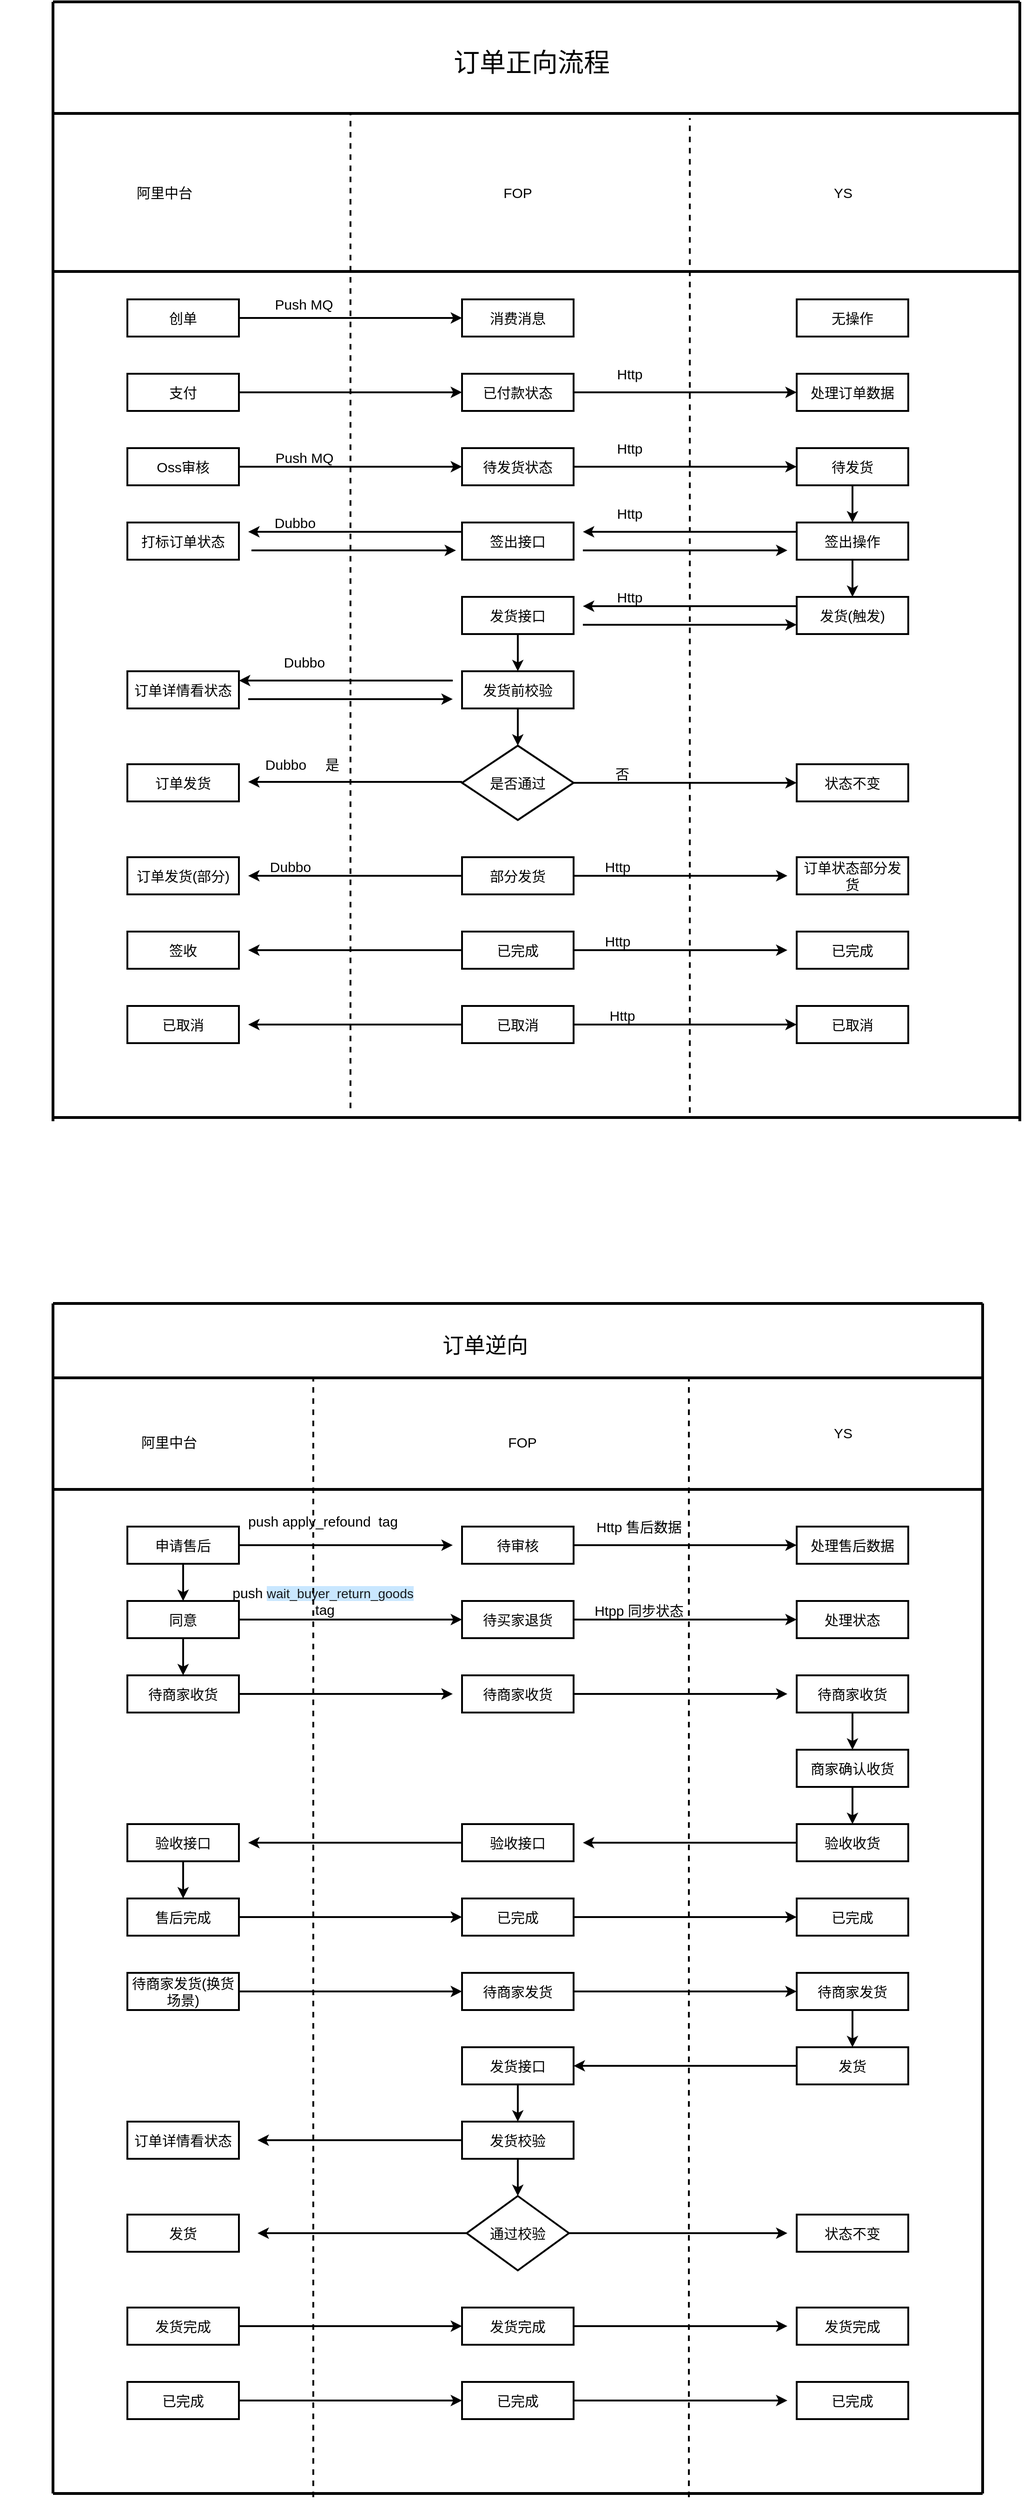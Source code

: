 <mxfile version="15.8.3" type="github">
  <diagram id="vfUaAV9-EmiEBsWPeIF8" name="第 1 页">
    <mxGraphModel dx="1326" dy="762" grid="1" gridSize="10" guides="1" tooltips="1" connect="1" arrows="1" fold="1" page="1" pageScale="1" pageWidth="827" pageHeight="1169" math="0" shadow="0">
      <root>
        <mxCell id="0" />
        <mxCell id="1" parent="0" />
        <mxCell id="Dxqzf1UQk-dlqPPLC9W0-2" value="" style="shape=link;html=1;rounded=0;" edge="1" parent="1">
          <mxGeometry width="100" relative="1" as="geometry">
            <mxPoint x="160" y="260" as="sourcePoint" />
            <mxPoint x="160" y="260" as="targetPoint" />
          </mxGeometry>
        </mxCell>
        <mxCell id="Dxqzf1UQk-dlqPPLC9W0-3" value="" style="endArrow=none;html=1;rounded=0;strokeWidth=3;" edge="1" parent="1">
          <mxGeometry width="50" height="50" relative="1" as="geometry">
            <mxPoint x="200" y="120" as="sourcePoint" />
            <mxPoint x="1240" y="120" as="targetPoint" />
          </mxGeometry>
        </mxCell>
        <mxCell id="Dxqzf1UQk-dlqPPLC9W0-5" value="" style="endArrow=none;html=1;rounded=0;strokeWidth=3;" edge="1" parent="1">
          <mxGeometry width="50" height="50" relative="1" as="geometry">
            <mxPoint x="200" y="1324" as="sourcePoint" />
            <mxPoint x="200" y="120" as="targetPoint" />
          </mxGeometry>
        </mxCell>
        <mxCell id="Dxqzf1UQk-dlqPPLC9W0-6" value="&lt;font style=&quot;font-size: 15px&quot;&gt;阿里中台&lt;/font&gt;" style="text;html=1;strokeColor=none;fillColor=none;align=center;verticalAlign=middle;whiteSpace=wrap;rounded=0;strokeWidth=3;" vertex="1" parent="1">
          <mxGeometry x="280" y="310" width="80" height="30" as="geometry" />
        </mxCell>
        <mxCell id="Dxqzf1UQk-dlqPPLC9W0-8" value="&lt;span style=&quot;font-size: 15px&quot;&gt;FOP&lt;/span&gt;" style="text;html=1;strokeColor=none;fillColor=none;align=center;verticalAlign=middle;whiteSpace=wrap;rounded=0;strokeWidth=3;" vertex="1" parent="1">
          <mxGeometry x="660" y="310" width="80" height="30" as="geometry" />
        </mxCell>
        <mxCell id="Dxqzf1UQk-dlqPPLC9W0-9" value="&lt;span style=&quot;font-size: 15px&quot;&gt;YS&lt;/span&gt;" style="text;html=1;strokeColor=none;fillColor=none;align=center;verticalAlign=middle;whiteSpace=wrap;rounded=0;strokeWidth=3;" vertex="1" parent="1">
          <mxGeometry x="1010" y="310" width="80" height="30" as="geometry" />
        </mxCell>
        <mxCell id="Dxqzf1UQk-dlqPPLC9W0-13" style="edgeStyle=orthogonalEdgeStyle;rounded=0;orthogonalLoop=1;jettySize=auto;html=1;entryX=0;entryY=0.5;entryDx=0;entryDy=0;fontSize=15;strokeWidth=2;" edge="1" parent="1" source="Dxqzf1UQk-dlqPPLC9W0-10" target="Dxqzf1UQk-dlqPPLC9W0-11">
          <mxGeometry relative="1" as="geometry" />
        </mxCell>
        <mxCell id="Dxqzf1UQk-dlqPPLC9W0-10" value="创单" style="rounded=0;whiteSpace=wrap;html=1;fontSize=15;strokeWidth=2;" vertex="1" parent="1">
          <mxGeometry x="280" y="440" width="120" height="40" as="geometry" />
        </mxCell>
        <mxCell id="Dxqzf1UQk-dlqPPLC9W0-11" value="消费消息" style="rounded=0;whiteSpace=wrap;html=1;fontSize=15;strokeWidth=2;" vertex="1" parent="1">
          <mxGeometry x="640" y="440" width="120" height="40" as="geometry" />
        </mxCell>
        <mxCell id="Dxqzf1UQk-dlqPPLC9W0-12" value="无操作" style="rounded=0;whiteSpace=wrap;html=1;fontSize=15;strokeWidth=2;" vertex="1" parent="1">
          <mxGeometry x="1000" y="440" width="120" height="40" as="geometry" />
        </mxCell>
        <mxCell id="Dxqzf1UQk-dlqPPLC9W0-14" value="Push MQ" style="text;html=1;strokeColor=none;fillColor=none;align=center;verticalAlign=middle;whiteSpace=wrap;rounded=0;fontSize=15;" vertex="1" parent="1">
          <mxGeometry x="425" y="430" width="90" height="30" as="geometry" />
        </mxCell>
        <mxCell id="Dxqzf1UQk-dlqPPLC9W0-17" style="edgeStyle=orthogonalEdgeStyle;rounded=0;orthogonalLoop=1;jettySize=auto;html=1;entryX=0;entryY=0.5;entryDx=0;entryDy=0;fontSize=15;strokeWidth=2;" edge="1" parent="1" source="Dxqzf1UQk-dlqPPLC9W0-15" target="Dxqzf1UQk-dlqPPLC9W0-16">
          <mxGeometry relative="1" as="geometry" />
        </mxCell>
        <mxCell id="Dxqzf1UQk-dlqPPLC9W0-15" value="支付" style="rounded=0;whiteSpace=wrap;html=1;fontSize=15;strokeWidth=2;" vertex="1" parent="1">
          <mxGeometry x="280" y="520" width="120" height="40" as="geometry" />
        </mxCell>
        <mxCell id="Dxqzf1UQk-dlqPPLC9W0-19" style="edgeStyle=orthogonalEdgeStyle;rounded=0;orthogonalLoop=1;jettySize=auto;html=1;entryX=0;entryY=0.5;entryDx=0;entryDy=0;fontSize=15;strokeWidth=2;" edge="1" parent="1" source="Dxqzf1UQk-dlqPPLC9W0-16" target="Dxqzf1UQk-dlqPPLC9W0-18">
          <mxGeometry relative="1" as="geometry" />
        </mxCell>
        <mxCell id="Dxqzf1UQk-dlqPPLC9W0-16" value="已付款状态" style="rounded=0;whiteSpace=wrap;html=1;fontSize=15;strokeWidth=2;" vertex="1" parent="1">
          <mxGeometry x="640" y="520" width="120" height="40" as="geometry" />
        </mxCell>
        <mxCell id="Dxqzf1UQk-dlqPPLC9W0-18" value="处理订单数据" style="rounded=0;whiteSpace=wrap;html=1;fontSize=15;strokeWidth=2;" vertex="1" parent="1">
          <mxGeometry x="1000" y="520" width="120" height="40" as="geometry" />
        </mxCell>
        <mxCell id="Dxqzf1UQk-dlqPPLC9W0-20" value="Http" style="text;html=1;align=center;verticalAlign=middle;resizable=0;points=[];autosize=1;strokeColor=none;fillColor=none;fontSize=15;" vertex="1" parent="1">
          <mxGeometry x="800" y="510" width="40" height="20" as="geometry" />
        </mxCell>
        <mxCell id="Dxqzf1UQk-dlqPPLC9W0-24" style="edgeStyle=orthogonalEdgeStyle;rounded=0;orthogonalLoop=1;jettySize=auto;html=1;entryX=0;entryY=0.5;entryDx=0;entryDy=0;fontSize=15;strokeWidth=2;" edge="1" parent="1" source="Dxqzf1UQk-dlqPPLC9W0-21" target="Dxqzf1UQk-dlqPPLC9W0-22">
          <mxGeometry relative="1" as="geometry" />
        </mxCell>
        <mxCell id="Dxqzf1UQk-dlqPPLC9W0-21" value="Oss审核" style="rounded=0;whiteSpace=wrap;html=1;fontSize=15;strokeWidth=2;" vertex="1" parent="1">
          <mxGeometry x="280" y="600" width="120" height="40" as="geometry" />
        </mxCell>
        <mxCell id="Dxqzf1UQk-dlqPPLC9W0-25" style="edgeStyle=orthogonalEdgeStyle;rounded=0;orthogonalLoop=1;jettySize=auto;html=1;entryX=0;entryY=0.5;entryDx=0;entryDy=0;fontSize=15;strokeWidth=2;" edge="1" parent="1" source="Dxqzf1UQk-dlqPPLC9W0-22" target="Dxqzf1UQk-dlqPPLC9W0-23">
          <mxGeometry relative="1" as="geometry" />
        </mxCell>
        <mxCell id="Dxqzf1UQk-dlqPPLC9W0-22" value="待发货状态" style="rounded=0;whiteSpace=wrap;html=1;fontSize=15;strokeWidth=2;" vertex="1" parent="1">
          <mxGeometry x="640" y="600" width="120" height="40" as="geometry" />
        </mxCell>
        <mxCell id="Dxqzf1UQk-dlqPPLC9W0-29" value="" style="edgeStyle=orthogonalEdgeStyle;rounded=0;orthogonalLoop=1;jettySize=auto;html=1;fontSize=15;strokeWidth=2;" edge="1" parent="1" source="Dxqzf1UQk-dlqPPLC9W0-23" target="Dxqzf1UQk-dlqPPLC9W0-28">
          <mxGeometry relative="1" as="geometry" />
        </mxCell>
        <mxCell id="Dxqzf1UQk-dlqPPLC9W0-23" value="待发货" style="rounded=0;whiteSpace=wrap;html=1;fontSize=15;strokeWidth=2;" vertex="1" parent="1">
          <mxGeometry x="1000" y="600" width="120" height="40" as="geometry" />
        </mxCell>
        <mxCell id="Dxqzf1UQk-dlqPPLC9W0-26" value="Http" style="text;html=1;align=center;verticalAlign=middle;resizable=0;points=[];autosize=1;strokeColor=none;fillColor=none;fontSize=15;" vertex="1" parent="1">
          <mxGeometry x="800" y="590" width="40" height="20" as="geometry" />
        </mxCell>
        <mxCell id="Dxqzf1UQk-dlqPPLC9W0-27" value="Push MQ" style="text;html=1;align=center;verticalAlign=middle;resizable=0;points=[];autosize=1;strokeColor=none;fillColor=none;fontSize=15;" vertex="1" parent="1">
          <mxGeometry x="430" y="600" width="80" height="20" as="geometry" />
        </mxCell>
        <mxCell id="Dxqzf1UQk-dlqPPLC9W0-40" style="edgeStyle=orthogonalEdgeStyle;rounded=0;orthogonalLoop=1;jettySize=auto;html=1;entryX=0.5;entryY=0;entryDx=0;entryDy=0;fontSize=15;strokeWidth=2;" edge="1" parent="1" source="Dxqzf1UQk-dlqPPLC9W0-28" target="Dxqzf1UQk-dlqPPLC9W0-39">
          <mxGeometry relative="1" as="geometry" />
        </mxCell>
        <mxCell id="Dxqzf1UQk-dlqPPLC9W0-28" value="签出操作" style="rounded=0;whiteSpace=wrap;html=1;fontSize=15;strokeWidth=2;" vertex="1" parent="1">
          <mxGeometry x="1000" y="680" width="120" height="40" as="geometry" />
        </mxCell>
        <mxCell id="Dxqzf1UQk-dlqPPLC9W0-30" value="签出接口" style="rounded=0;whiteSpace=wrap;html=1;fontSize=15;strokeWidth=2;" vertex="1" parent="1">
          <mxGeometry x="640" y="680" width="120" height="40" as="geometry" />
        </mxCell>
        <mxCell id="Dxqzf1UQk-dlqPPLC9W0-31" value="打标订单状态" style="rounded=0;whiteSpace=wrap;html=1;fontSize=15;strokeWidth=2;" vertex="1" parent="1">
          <mxGeometry x="280" y="680" width="120" height="40" as="geometry" />
        </mxCell>
        <mxCell id="Dxqzf1UQk-dlqPPLC9W0-33" value="" style="endArrow=classic;html=1;rounded=0;fontSize=15;strokeWidth=2;" edge="1" parent="1">
          <mxGeometry width="50" height="50" relative="1" as="geometry">
            <mxPoint x="990" y="690" as="sourcePoint" />
            <mxPoint x="770" y="690" as="targetPoint" />
            <Array as="points">
              <mxPoint x="1000" y="690" />
            </Array>
          </mxGeometry>
        </mxCell>
        <mxCell id="Dxqzf1UQk-dlqPPLC9W0-34" value="" style="endArrow=classic;html=1;rounded=0;fontSize=15;strokeWidth=2;" edge="1" parent="1">
          <mxGeometry width="50" height="50" relative="1" as="geometry">
            <mxPoint x="630" y="690" as="sourcePoint" />
            <mxPoint x="410" y="690" as="targetPoint" />
            <Array as="points">
              <mxPoint x="640" y="690" />
            </Array>
          </mxGeometry>
        </mxCell>
        <mxCell id="Dxqzf1UQk-dlqPPLC9W0-35" value="" style="endArrow=classic;html=1;rounded=0;fontSize=15;strokeWidth=2;" edge="1" parent="1">
          <mxGeometry width="50" height="50" relative="1" as="geometry">
            <mxPoint x="423.5" y="710" as="sourcePoint" />
            <mxPoint x="633.5" y="710" as="targetPoint" />
            <Array as="points">
              <mxPoint x="413.5" y="710" />
            </Array>
          </mxGeometry>
        </mxCell>
        <mxCell id="Dxqzf1UQk-dlqPPLC9W0-36" value="" style="endArrow=classic;html=1;rounded=0;fontSize=15;strokeWidth=2;" edge="1" parent="1">
          <mxGeometry width="50" height="50" relative="1" as="geometry">
            <mxPoint x="780" y="710" as="sourcePoint" />
            <mxPoint x="990" y="710" as="targetPoint" />
            <Array as="points">
              <mxPoint x="770" y="710" />
            </Array>
          </mxGeometry>
        </mxCell>
        <mxCell id="Dxqzf1UQk-dlqPPLC9W0-37" value="Http" style="text;html=1;align=center;verticalAlign=middle;resizable=0;points=[];autosize=1;strokeColor=none;fillColor=none;fontSize=15;" vertex="1" parent="1">
          <mxGeometry x="800" y="660" width="40" height="20" as="geometry" />
        </mxCell>
        <mxCell id="Dxqzf1UQk-dlqPPLC9W0-38" value="Dubbo" style="text;html=1;align=center;verticalAlign=middle;resizable=0;points=[];autosize=1;strokeColor=none;fillColor=none;fontSize=15;" vertex="1" parent="1">
          <mxGeometry x="430" y="670" width="60" height="20" as="geometry" />
        </mxCell>
        <mxCell id="Dxqzf1UQk-dlqPPLC9W0-39" value="发货(触发)" style="rounded=0;whiteSpace=wrap;html=1;fontSize=15;strokeWidth=2;" vertex="1" parent="1">
          <mxGeometry x="1000" y="760" width="120" height="40" as="geometry" />
        </mxCell>
        <mxCell id="Dxqzf1UQk-dlqPPLC9W0-50" value="" style="edgeStyle=orthogonalEdgeStyle;rounded=0;orthogonalLoop=1;jettySize=auto;html=1;fontSize=15;strokeWidth=2;" edge="1" parent="1" source="Dxqzf1UQk-dlqPPLC9W0-41" target="Dxqzf1UQk-dlqPPLC9W0-49">
          <mxGeometry relative="1" as="geometry" />
        </mxCell>
        <mxCell id="Dxqzf1UQk-dlqPPLC9W0-41" value="发货接口" style="rounded=0;whiteSpace=wrap;html=1;fontSize=15;strokeWidth=2;" vertex="1" parent="1">
          <mxGeometry x="640" y="760" width="120" height="40" as="geometry" />
        </mxCell>
        <mxCell id="Dxqzf1UQk-dlqPPLC9W0-42" value="订单详情看状态" style="rounded=0;whiteSpace=wrap;html=1;fontSize=15;strokeWidth=2;" vertex="1" parent="1">
          <mxGeometry x="280" y="840" width="120" height="40" as="geometry" />
        </mxCell>
        <mxCell id="Dxqzf1UQk-dlqPPLC9W0-43" value="" style="endArrow=classic;html=1;rounded=0;fontSize=15;strokeWidth=2;" edge="1" parent="1">
          <mxGeometry width="50" height="50" relative="1" as="geometry">
            <mxPoint x="990" y="770" as="sourcePoint" />
            <mxPoint x="770" y="770" as="targetPoint" />
            <Array as="points">
              <mxPoint x="1000" y="770" />
              <mxPoint x="890" y="770" />
            </Array>
          </mxGeometry>
        </mxCell>
        <mxCell id="Dxqzf1UQk-dlqPPLC9W0-44" value="" style="endArrow=classic;html=1;rounded=0;fontSize=15;strokeWidth=2;" edge="1" parent="1">
          <mxGeometry width="50" height="50" relative="1" as="geometry">
            <mxPoint x="790" y="790" as="sourcePoint" />
            <mxPoint x="1000" y="790" as="targetPoint" />
            <Array as="points">
              <mxPoint x="770" y="790" />
            </Array>
          </mxGeometry>
        </mxCell>
        <mxCell id="Dxqzf1UQk-dlqPPLC9W0-45" value="" style="endArrow=classic;html=1;rounded=0;fontSize=15;strokeWidth=2;" edge="1" parent="1">
          <mxGeometry width="50" height="50" relative="1" as="geometry">
            <mxPoint x="420" y="870" as="sourcePoint" />
            <mxPoint x="630" y="870" as="targetPoint" />
            <Array as="points">
              <mxPoint x="410" y="870" />
            </Array>
          </mxGeometry>
        </mxCell>
        <mxCell id="Dxqzf1UQk-dlqPPLC9W0-46" value="" style="endArrow=classic;html=1;rounded=0;fontSize=15;strokeWidth=2;" edge="1" parent="1">
          <mxGeometry width="50" height="50" relative="1" as="geometry">
            <mxPoint x="630" y="959" as="sourcePoint" />
            <mxPoint x="410" y="959" as="targetPoint" />
            <Array as="points">
              <mxPoint x="640" y="959" />
              <mxPoint x="530" y="959" />
            </Array>
          </mxGeometry>
        </mxCell>
        <mxCell id="Dxqzf1UQk-dlqPPLC9W0-47" value="Dubbo" style="text;html=1;align=center;verticalAlign=middle;resizable=0;points=[];autosize=1;strokeColor=none;fillColor=none;fontSize=15;" vertex="1" parent="1">
          <mxGeometry x="440" y="820" width="60" height="20" as="geometry" />
        </mxCell>
        <mxCell id="Dxqzf1UQk-dlqPPLC9W0-48" value="Http" style="text;html=1;align=center;verticalAlign=middle;resizable=0;points=[];autosize=1;strokeColor=none;fillColor=none;fontSize=15;" vertex="1" parent="1">
          <mxGeometry x="800" y="750" width="40" height="20" as="geometry" />
        </mxCell>
        <mxCell id="Dxqzf1UQk-dlqPPLC9W0-53" value="" style="edgeStyle=orthogonalEdgeStyle;rounded=0;orthogonalLoop=1;jettySize=auto;html=1;fontSize=15;strokeWidth=2;" edge="1" parent="1" source="Dxqzf1UQk-dlqPPLC9W0-49" target="Dxqzf1UQk-dlqPPLC9W0-52">
          <mxGeometry relative="1" as="geometry" />
        </mxCell>
        <mxCell id="Dxqzf1UQk-dlqPPLC9W0-49" value="发货前校验" style="rounded=0;whiteSpace=wrap;html=1;fontSize=15;strokeWidth=2;" vertex="1" parent="1">
          <mxGeometry x="640" y="840" width="120" height="40" as="geometry" />
        </mxCell>
        <mxCell id="Dxqzf1UQk-dlqPPLC9W0-55" style="edgeStyle=orthogonalEdgeStyle;rounded=0;orthogonalLoop=1;jettySize=auto;html=1;entryX=0;entryY=0.5;entryDx=0;entryDy=0;fontSize=15;strokeWidth=2;" edge="1" parent="1" source="Dxqzf1UQk-dlqPPLC9W0-52" target="Dxqzf1UQk-dlqPPLC9W0-54">
          <mxGeometry relative="1" as="geometry" />
        </mxCell>
        <mxCell id="Dxqzf1UQk-dlqPPLC9W0-52" value="是否通过" style="rhombus;whiteSpace=wrap;html=1;fontSize=15;strokeWidth=2;" vertex="1" parent="1">
          <mxGeometry x="640" y="920" width="120" height="80" as="geometry" />
        </mxCell>
        <mxCell id="Dxqzf1UQk-dlqPPLC9W0-54" value="状态不变" style="rounded=0;whiteSpace=wrap;html=1;fontSize=15;strokeWidth=2;" vertex="1" parent="1">
          <mxGeometry x="1000" y="940" width="120" height="40" as="geometry" />
        </mxCell>
        <mxCell id="Dxqzf1UQk-dlqPPLC9W0-56" value="否" style="text;html=1;align=center;verticalAlign=middle;resizable=0;points=[];autosize=1;strokeColor=none;fillColor=none;fontSize=15;" vertex="1" parent="1">
          <mxGeometry x="797" y="940" width="30" height="20" as="geometry" />
        </mxCell>
        <mxCell id="Dxqzf1UQk-dlqPPLC9W0-57" value="订单发货" style="rounded=0;whiteSpace=wrap;html=1;fontSize=15;strokeWidth=2;" vertex="1" parent="1">
          <mxGeometry x="280" y="940" width="120" height="40" as="geometry" />
        </mxCell>
        <mxCell id="Dxqzf1UQk-dlqPPLC9W0-58" value="" style="endArrow=classic;html=1;rounded=0;fontSize=15;strokeWidth=2;" edge="1" parent="1">
          <mxGeometry width="50" height="50" relative="1" as="geometry">
            <mxPoint x="620" y="850" as="sourcePoint" />
            <mxPoint x="400" y="850" as="targetPoint" />
            <Array as="points">
              <mxPoint x="630" y="850" />
            </Array>
          </mxGeometry>
        </mxCell>
        <mxCell id="Dxqzf1UQk-dlqPPLC9W0-59" value="Dubbo" style="text;html=1;align=center;verticalAlign=middle;resizable=0;points=[];autosize=1;strokeColor=none;fillColor=none;fontSize=15;" vertex="1" parent="1">
          <mxGeometry x="420" y="930" width="60" height="20" as="geometry" />
        </mxCell>
        <mxCell id="Dxqzf1UQk-dlqPPLC9W0-65" style="edgeStyle=orthogonalEdgeStyle;rounded=0;orthogonalLoop=1;jettySize=auto;html=1;fontSize=15;strokeWidth=2;" edge="1" parent="1" source="Dxqzf1UQk-dlqPPLC9W0-60">
          <mxGeometry relative="1" as="geometry">
            <mxPoint x="990" y="1060" as="targetPoint" />
          </mxGeometry>
        </mxCell>
        <mxCell id="Dxqzf1UQk-dlqPPLC9W0-67" style="edgeStyle=orthogonalEdgeStyle;rounded=0;orthogonalLoop=1;jettySize=auto;html=1;fontSize=15;strokeWidth=2;" edge="1" parent="1" source="Dxqzf1UQk-dlqPPLC9W0-60">
          <mxGeometry relative="1" as="geometry">
            <mxPoint x="410" y="1060" as="targetPoint" />
          </mxGeometry>
        </mxCell>
        <mxCell id="Dxqzf1UQk-dlqPPLC9W0-60" value="部分发货" style="rounded=0;whiteSpace=wrap;html=1;fontSize=15;strokeWidth=2;" vertex="1" parent="1">
          <mxGeometry x="640" y="1040" width="120" height="40" as="geometry" />
        </mxCell>
        <mxCell id="Dxqzf1UQk-dlqPPLC9W0-63" value="是" style="text;html=1;align=center;verticalAlign=middle;resizable=0;points=[];autosize=1;strokeColor=none;fillColor=none;fontSize=15;" vertex="1" parent="1">
          <mxGeometry x="485" y="930" width="30" height="20" as="geometry" />
        </mxCell>
        <mxCell id="Dxqzf1UQk-dlqPPLC9W0-64" value="订单状态部分发货" style="rounded=0;whiteSpace=wrap;html=1;fontSize=15;strokeWidth=2;" vertex="1" parent="1">
          <mxGeometry x="1000" y="1040" width="120" height="40" as="geometry" />
        </mxCell>
        <mxCell id="Dxqzf1UQk-dlqPPLC9W0-66" value="订单发货(部分)" style="rounded=0;whiteSpace=wrap;html=1;fontSize=15;strokeWidth=2;" vertex="1" parent="1">
          <mxGeometry x="280" y="1040" width="120" height="40" as="geometry" />
        </mxCell>
        <mxCell id="Dxqzf1UQk-dlqPPLC9W0-68" value="Http" style="text;html=1;align=center;verticalAlign=middle;resizable=0;points=[];autosize=1;strokeColor=none;fillColor=none;fontSize=15;" vertex="1" parent="1">
          <mxGeometry x="787" y="1040" width="40" height="20" as="geometry" />
        </mxCell>
        <mxCell id="Dxqzf1UQk-dlqPPLC9W0-72" style="edgeStyle=orthogonalEdgeStyle;rounded=0;orthogonalLoop=1;jettySize=auto;html=1;fontSize=15;strokeWidth=2;" edge="1" parent="1" source="Dxqzf1UQk-dlqPPLC9W0-69">
          <mxGeometry relative="1" as="geometry">
            <mxPoint x="410" y="1140" as="targetPoint" />
          </mxGeometry>
        </mxCell>
        <mxCell id="Dxqzf1UQk-dlqPPLC9W0-73" style="edgeStyle=orthogonalEdgeStyle;rounded=0;orthogonalLoop=1;jettySize=auto;html=1;fontSize=15;strokeWidth=2;" edge="1" parent="1" source="Dxqzf1UQk-dlqPPLC9W0-69">
          <mxGeometry relative="1" as="geometry">
            <mxPoint x="990" y="1140" as="targetPoint" />
          </mxGeometry>
        </mxCell>
        <mxCell id="Dxqzf1UQk-dlqPPLC9W0-69" value="已完成" style="rounded=0;whiteSpace=wrap;html=1;fontSize=15;strokeWidth=2;" vertex="1" parent="1">
          <mxGeometry x="640" y="1120" width="120" height="40" as="geometry" />
        </mxCell>
        <mxCell id="Dxqzf1UQk-dlqPPLC9W0-70" value="已完成" style="rounded=0;whiteSpace=wrap;html=1;fontSize=15;strokeWidth=2;" vertex="1" parent="1">
          <mxGeometry x="1000" y="1120" width="120" height="40" as="geometry" />
        </mxCell>
        <mxCell id="Dxqzf1UQk-dlqPPLC9W0-71" value="签收" style="rounded=0;whiteSpace=wrap;html=1;fontSize=15;strokeWidth=2;" vertex="1" parent="1">
          <mxGeometry x="280" y="1120" width="120" height="40" as="geometry" />
        </mxCell>
        <mxCell id="Dxqzf1UQk-dlqPPLC9W0-77" style="edgeStyle=orthogonalEdgeStyle;rounded=0;orthogonalLoop=1;jettySize=auto;html=1;fontSize=15;strokeWidth=2;" edge="1" parent="1" source="Dxqzf1UQk-dlqPPLC9W0-74">
          <mxGeometry relative="1" as="geometry">
            <mxPoint x="410" y="1220" as="targetPoint" />
          </mxGeometry>
        </mxCell>
        <mxCell id="Dxqzf1UQk-dlqPPLC9W0-78" style="edgeStyle=orthogonalEdgeStyle;rounded=0;orthogonalLoop=1;jettySize=auto;html=1;entryX=0;entryY=0.5;entryDx=0;entryDy=0;fontSize=15;strokeWidth=2;" edge="1" parent="1" source="Dxqzf1UQk-dlqPPLC9W0-74" target="Dxqzf1UQk-dlqPPLC9W0-75">
          <mxGeometry relative="1" as="geometry" />
        </mxCell>
        <mxCell id="Dxqzf1UQk-dlqPPLC9W0-74" value="已取消" style="rounded=0;whiteSpace=wrap;html=1;fontSize=15;strokeWidth=2;" vertex="1" parent="1">
          <mxGeometry x="640" y="1200" width="120" height="40" as="geometry" />
        </mxCell>
        <mxCell id="Dxqzf1UQk-dlqPPLC9W0-75" value="已取消" style="rounded=0;whiteSpace=wrap;html=1;fontSize=15;strokeWidth=2;" vertex="1" parent="1">
          <mxGeometry x="1000" y="1200" width="120" height="40" as="geometry" />
        </mxCell>
        <mxCell id="Dxqzf1UQk-dlqPPLC9W0-76" value="已取消" style="rounded=0;whiteSpace=wrap;html=1;fontSize=15;strokeWidth=2;" vertex="1" parent="1">
          <mxGeometry x="280" y="1200" width="120" height="40" as="geometry" />
        </mxCell>
        <mxCell id="Dxqzf1UQk-dlqPPLC9W0-79" value="Http" style="text;html=1;align=center;verticalAlign=middle;resizable=0;points=[];autosize=1;strokeColor=none;fillColor=none;fontSize=15;" vertex="1" parent="1">
          <mxGeometry x="787" y="1120" width="40" height="20" as="geometry" />
        </mxCell>
        <mxCell id="Dxqzf1UQk-dlqPPLC9W0-80" value="Http" style="text;html=1;align=center;verticalAlign=middle;resizable=0;points=[];autosize=1;strokeColor=none;fillColor=none;fontSize=15;" vertex="1" parent="1">
          <mxGeometry x="792" y="1200" width="40" height="20" as="geometry" />
        </mxCell>
        <mxCell id="Dxqzf1UQk-dlqPPLC9W0-81" value="Dubbo" style="text;html=1;align=center;verticalAlign=middle;resizable=0;points=[];autosize=1;strokeColor=none;fillColor=none;fontSize=15;" vertex="1" parent="1">
          <mxGeometry x="425" y="1040" width="60" height="20" as="geometry" />
        </mxCell>
        <mxCell id="Dxqzf1UQk-dlqPPLC9W0-84" value="" style="endArrow=none;html=1;rounded=0;strokeWidth=3;" edge="1" parent="1">
          <mxGeometry width="50" height="50" relative="1" as="geometry">
            <mxPoint x="200" y="1520" as="sourcePoint" />
            <mxPoint x="1200" y="1520" as="targetPoint" />
          </mxGeometry>
        </mxCell>
        <mxCell id="Dxqzf1UQk-dlqPPLC9W0-86" value="&lt;font style=&quot;font-size: 28px&quot;&gt;订单正向流程&lt;/font&gt;" style="text;html=1;strokeColor=none;fillColor=none;align=center;verticalAlign=middle;whiteSpace=wrap;rounded=0;fontSize=15;" vertex="1" parent="1">
          <mxGeometry x="545" y="170" width="340" height="30" as="geometry" />
        </mxCell>
        <mxCell id="Dxqzf1UQk-dlqPPLC9W0-87" value="&lt;span style=&quot;font-size: 15px&quot;&gt;阿里中台&lt;/span&gt;" style="text;html=1;strokeColor=none;fillColor=none;align=center;verticalAlign=middle;whiteSpace=wrap;rounded=0;fontSize=28;" vertex="1" parent="1">
          <mxGeometry x="280" y="1650" width="90" height="30" as="geometry" />
        </mxCell>
        <mxCell id="Dxqzf1UQk-dlqPPLC9W0-88" value="&lt;span style=&quot;font-size: 15px&quot;&gt;FOP&lt;/span&gt;" style="text;html=1;strokeColor=none;fillColor=none;align=center;verticalAlign=middle;whiteSpace=wrap;rounded=0;fontSize=28;" vertex="1" parent="1">
          <mxGeometry x="660" y="1650" width="90" height="30" as="geometry" />
        </mxCell>
        <mxCell id="Dxqzf1UQk-dlqPPLC9W0-89" value="&lt;span style=&quot;font-size: 15px&quot;&gt;YS&lt;/span&gt;" style="text;html=1;strokeColor=none;fillColor=none;align=center;verticalAlign=middle;whiteSpace=wrap;rounded=0;fontSize=28;" vertex="1" parent="1">
          <mxGeometry x="1005" y="1640" width="90" height="30" as="geometry" />
        </mxCell>
        <mxCell id="Dxqzf1UQk-dlqPPLC9W0-93" style="edgeStyle=orthogonalEdgeStyle;rounded=0;orthogonalLoop=1;jettySize=auto;html=1;fontSize=15;strokeWidth=2;" edge="1" parent="1" source="Dxqzf1UQk-dlqPPLC9W0-90">
          <mxGeometry relative="1" as="geometry">
            <mxPoint x="630" y="1780" as="targetPoint" />
          </mxGeometry>
        </mxCell>
        <mxCell id="Dxqzf1UQk-dlqPPLC9W0-126" value="" style="edgeStyle=orthogonalEdgeStyle;rounded=0;orthogonalLoop=1;jettySize=auto;html=1;fontSize=15;strokeWidth=2;" edge="1" parent="1" source="Dxqzf1UQk-dlqPPLC9W0-90" target="Dxqzf1UQk-dlqPPLC9W0-99">
          <mxGeometry relative="1" as="geometry" />
        </mxCell>
        <mxCell id="Dxqzf1UQk-dlqPPLC9W0-90" value="申请售后" style="rounded=0;whiteSpace=wrap;html=1;fontSize=15;strokeWidth=2;" vertex="1" parent="1">
          <mxGeometry x="280" y="1760" width="120" height="40" as="geometry" />
        </mxCell>
        <mxCell id="Dxqzf1UQk-dlqPPLC9W0-95" style="edgeStyle=orthogonalEdgeStyle;rounded=0;orthogonalLoop=1;jettySize=auto;html=1;entryX=0;entryY=0.5;entryDx=0;entryDy=0;fontSize=15;strokeWidth=2;" edge="1" parent="1" source="Dxqzf1UQk-dlqPPLC9W0-91" target="Dxqzf1UQk-dlqPPLC9W0-92">
          <mxGeometry relative="1" as="geometry" />
        </mxCell>
        <mxCell id="Dxqzf1UQk-dlqPPLC9W0-91" value="待审核" style="rounded=0;whiteSpace=wrap;html=1;fontSize=15;strokeWidth=2;" vertex="1" parent="1">
          <mxGeometry x="640" y="1760" width="120" height="40" as="geometry" />
        </mxCell>
        <mxCell id="Dxqzf1UQk-dlqPPLC9W0-92" value="处理售后数据" style="rounded=0;whiteSpace=wrap;html=1;fontSize=15;strokeWidth=2;" vertex="1" parent="1">
          <mxGeometry x="1000" y="1760" width="120" height="40" as="geometry" />
        </mxCell>
        <mxCell id="Dxqzf1UQk-dlqPPLC9W0-94" value="push apply_refound&amp;nbsp; tag" style="text;html=1;align=center;verticalAlign=middle;resizable=0;points=[];autosize=1;strokeColor=none;fillColor=none;fontSize=15;" vertex="1" parent="1">
          <mxGeometry x="400" y="1744" width="180" height="20" as="geometry" />
        </mxCell>
        <mxCell id="Dxqzf1UQk-dlqPPLC9W0-96" value="Http 售后数据" style="text;html=1;align=center;verticalAlign=middle;resizable=0;points=[];autosize=1;strokeColor=none;fillColor=none;fontSize=15;" vertex="1" parent="1">
          <mxGeometry x="775" y="1750" width="110" height="20" as="geometry" />
        </mxCell>
        <mxCell id="Dxqzf1UQk-dlqPPLC9W0-103" style="edgeStyle=orthogonalEdgeStyle;rounded=0;orthogonalLoop=1;jettySize=auto;html=1;entryX=0;entryY=0.5;entryDx=0;entryDy=0;fontSize=15;strokeWidth=2;" edge="1" parent="1" source="Dxqzf1UQk-dlqPPLC9W0-98" target="Dxqzf1UQk-dlqPPLC9W0-102">
          <mxGeometry relative="1" as="geometry" />
        </mxCell>
        <mxCell id="Dxqzf1UQk-dlqPPLC9W0-98" value="待买家退货" style="rounded=0;whiteSpace=wrap;html=1;fontSize=15;strokeWidth=2;" vertex="1" parent="1">
          <mxGeometry x="640" y="1840" width="120" height="40" as="geometry" />
        </mxCell>
        <mxCell id="Dxqzf1UQk-dlqPPLC9W0-100" style="edgeStyle=orthogonalEdgeStyle;rounded=0;orthogonalLoop=1;jettySize=auto;html=1;entryX=0;entryY=0.5;entryDx=0;entryDy=0;fontSize=15;strokeWidth=2;" edge="1" parent="1" source="Dxqzf1UQk-dlqPPLC9W0-99" target="Dxqzf1UQk-dlqPPLC9W0-98">
          <mxGeometry relative="1" as="geometry" />
        </mxCell>
        <mxCell id="Dxqzf1UQk-dlqPPLC9W0-127" value="" style="edgeStyle=orthogonalEdgeStyle;rounded=0;orthogonalLoop=1;jettySize=auto;html=1;fontSize=15;strokeWidth=2;" edge="1" parent="1" source="Dxqzf1UQk-dlqPPLC9W0-99" target="Dxqzf1UQk-dlqPPLC9W0-105">
          <mxGeometry relative="1" as="geometry" />
        </mxCell>
        <mxCell id="Dxqzf1UQk-dlqPPLC9W0-99" value="同意" style="rounded=0;whiteSpace=wrap;html=1;fontSize=15;strokeWidth=2;" vertex="1" parent="1">
          <mxGeometry x="280" y="1840" width="120" height="40" as="geometry" />
        </mxCell>
        <mxCell id="Dxqzf1UQk-dlqPPLC9W0-101" value="push&amp;nbsp;&lt;span style=&quot;color: rgb(23 , 26 , 29) ; font-family: &amp;#34;microsoft yahei&amp;#34; , &amp;#34;segoe ui&amp;#34; , , &amp;#34;roboto&amp;#34; , &amp;#34;droid sans&amp;#34; , &amp;#34;helvetica neue&amp;#34; , sans-serif , &amp;#34;tahoma&amp;#34; , &amp;#34;segoe ui symbolmyanmar text&amp;#34; , ; font-size: 14px ; text-align: left ; background-color: rgb(201 , 231 , 255)&quot;&gt;wait_buyer_return_goods&lt;/span&gt;&lt;br&gt;&amp;nbsp;tag" style="text;html=1;align=center;verticalAlign=middle;resizable=0;points=[];autosize=1;strokeColor=none;fillColor=none;fontSize=15;" vertex="1" parent="1">
          <mxGeometry x="385" y="1820" width="210" height="40" as="geometry" />
        </mxCell>
        <mxCell id="Dxqzf1UQk-dlqPPLC9W0-102" value="处理状态" style="rounded=0;whiteSpace=wrap;html=1;fontSize=15;strokeWidth=2;" vertex="1" parent="1">
          <mxGeometry x="1000" y="1840" width="120" height="40" as="geometry" />
        </mxCell>
        <mxCell id="Dxqzf1UQk-dlqPPLC9W0-104" value="Htpp 同步状态" style="text;html=1;align=center;verticalAlign=middle;resizable=0;points=[];autosize=1;strokeColor=none;fillColor=none;fontSize=15;" vertex="1" parent="1">
          <mxGeometry x="775" y="1840" width="110" height="20" as="geometry" />
        </mxCell>
        <mxCell id="Dxqzf1UQk-dlqPPLC9W0-114" style="edgeStyle=orthogonalEdgeStyle;rounded=0;orthogonalLoop=1;jettySize=auto;html=1;fontSize=15;strokeWidth=2;" edge="1" parent="1" source="Dxqzf1UQk-dlqPPLC9W0-105">
          <mxGeometry relative="1" as="geometry">
            <mxPoint x="630" y="1940" as="targetPoint" />
          </mxGeometry>
        </mxCell>
        <mxCell id="Dxqzf1UQk-dlqPPLC9W0-105" value="待商家收货" style="rounded=0;whiteSpace=wrap;html=1;fontSize=15;strokeWidth=2;" vertex="1" parent="1">
          <mxGeometry x="280" y="1920" width="120" height="40" as="geometry" />
        </mxCell>
        <mxCell id="Dxqzf1UQk-dlqPPLC9W0-113" style="edgeStyle=orthogonalEdgeStyle;rounded=0;orthogonalLoop=1;jettySize=auto;html=1;fontSize=15;strokeWidth=2;" edge="1" parent="1" source="Dxqzf1UQk-dlqPPLC9W0-106">
          <mxGeometry relative="1" as="geometry">
            <mxPoint x="990" y="1940" as="targetPoint" />
          </mxGeometry>
        </mxCell>
        <mxCell id="Dxqzf1UQk-dlqPPLC9W0-106" value="待商家收货" style="rounded=0;whiteSpace=wrap;html=1;fontSize=15;strokeWidth=2;" vertex="1" parent="1">
          <mxGeometry x="640" y="1920" width="120" height="40" as="geometry" />
        </mxCell>
        <mxCell id="Dxqzf1UQk-dlqPPLC9W0-115" value="" style="edgeStyle=orthogonalEdgeStyle;rounded=0;orthogonalLoop=1;jettySize=auto;html=1;fontSize=15;strokeWidth=2;" edge="1" parent="1" source="Dxqzf1UQk-dlqPPLC9W0-107" target="Dxqzf1UQk-dlqPPLC9W0-108">
          <mxGeometry relative="1" as="geometry" />
        </mxCell>
        <mxCell id="Dxqzf1UQk-dlqPPLC9W0-107" value="待商家收货" style="rounded=0;whiteSpace=wrap;html=1;fontSize=15;strokeWidth=2;" vertex="1" parent="1">
          <mxGeometry x="1000" y="1920" width="120" height="40" as="geometry" />
        </mxCell>
        <mxCell id="Dxqzf1UQk-dlqPPLC9W0-116" value="" style="edgeStyle=orthogonalEdgeStyle;rounded=0;orthogonalLoop=1;jettySize=auto;html=1;fontSize=15;strokeWidth=2;" edge="1" parent="1" source="Dxqzf1UQk-dlqPPLC9W0-108" target="Dxqzf1UQk-dlqPPLC9W0-109">
          <mxGeometry relative="1" as="geometry" />
        </mxCell>
        <mxCell id="Dxqzf1UQk-dlqPPLC9W0-108" value="商家确认收货" style="rounded=0;whiteSpace=wrap;html=1;fontSize=15;strokeWidth=2;" vertex="1" parent="1">
          <mxGeometry x="1000" y="2000" width="120" height="40" as="geometry" />
        </mxCell>
        <mxCell id="Dxqzf1UQk-dlqPPLC9W0-117" style="edgeStyle=orthogonalEdgeStyle;rounded=0;orthogonalLoop=1;jettySize=auto;html=1;fontSize=15;strokeWidth=2;" edge="1" parent="1" source="Dxqzf1UQk-dlqPPLC9W0-109">
          <mxGeometry relative="1" as="geometry">
            <mxPoint x="770" y="2100" as="targetPoint" />
          </mxGeometry>
        </mxCell>
        <mxCell id="Dxqzf1UQk-dlqPPLC9W0-109" value="验收收货" style="rounded=0;whiteSpace=wrap;html=1;fontSize=15;strokeWidth=2;" vertex="1" parent="1">
          <mxGeometry x="1000" y="2080" width="120" height="40" as="geometry" />
        </mxCell>
        <mxCell id="Dxqzf1UQk-dlqPPLC9W0-118" style="edgeStyle=orthogonalEdgeStyle;rounded=0;orthogonalLoop=1;jettySize=auto;html=1;fontSize=15;strokeWidth=2;" edge="1" parent="1" source="Dxqzf1UQk-dlqPPLC9W0-110">
          <mxGeometry relative="1" as="geometry">
            <mxPoint x="410" y="2100" as="targetPoint" />
          </mxGeometry>
        </mxCell>
        <mxCell id="Dxqzf1UQk-dlqPPLC9W0-110" value="验收接口" style="rounded=0;whiteSpace=wrap;html=1;fontSize=15;strokeWidth=2;" vertex="1" parent="1">
          <mxGeometry x="640" y="2080" width="120" height="40" as="geometry" />
        </mxCell>
        <mxCell id="Dxqzf1UQk-dlqPPLC9W0-119" value="" style="edgeStyle=orthogonalEdgeStyle;rounded=0;orthogonalLoop=1;jettySize=auto;html=1;fontSize=15;strokeWidth=2;" edge="1" parent="1" source="Dxqzf1UQk-dlqPPLC9W0-111" target="Dxqzf1UQk-dlqPPLC9W0-112">
          <mxGeometry relative="1" as="geometry" />
        </mxCell>
        <mxCell id="Dxqzf1UQk-dlqPPLC9W0-111" value="验收接口" style="rounded=0;whiteSpace=wrap;html=1;fontSize=15;strokeWidth=2;" vertex="1" parent="1">
          <mxGeometry x="280" y="2080" width="120" height="40" as="geometry" />
        </mxCell>
        <mxCell id="Dxqzf1UQk-dlqPPLC9W0-122" style="edgeStyle=orthogonalEdgeStyle;rounded=0;orthogonalLoop=1;jettySize=auto;html=1;entryX=0;entryY=0.5;entryDx=0;entryDy=0;fontSize=15;strokeWidth=2;" edge="1" parent="1" source="Dxqzf1UQk-dlqPPLC9W0-112" target="Dxqzf1UQk-dlqPPLC9W0-120">
          <mxGeometry relative="1" as="geometry" />
        </mxCell>
        <mxCell id="Dxqzf1UQk-dlqPPLC9W0-112" value="售后完成" style="rounded=0;whiteSpace=wrap;html=1;fontSize=15;strokeWidth=2;" vertex="1" parent="1">
          <mxGeometry x="280" y="2160" width="120" height="40" as="geometry" />
        </mxCell>
        <mxCell id="Dxqzf1UQk-dlqPPLC9W0-124" style="edgeStyle=orthogonalEdgeStyle;rounded=0;orthogonalLoop=1;jettySize=auto;html=1;entryX=0;entryY=0.5;entryDx=0;entryDy=0;fontSize=15;strokeWidth=2;" edge="1" parent="1" source="Dxqzf1UQk-dlqPPLC9W0-120" target="Dxqzf1UQk-dlqPPLC9W0-123">
          <mxGeometry relative="1" as="geometry" />
        </mxCell>
        <mxCell id="Dxqzf1UQk-dlqPPLC9W0-120" value="已完成" style="rounded=0;whiteSpace=wrap;html=1;fontSize=15;strokeWidth=2;" vertex="1" parent="1">
          <mxGeometry x="640" y="2160" width="120" height="40" as="geometry" />
        </mxCell>
        <mxCell id="Dxqzf1UQk-dlqPPLC9W0-123" value="已完成" style="rounded=0;whiteSpace=wrap;html=1;fontSize=15;strokeWidth=2;" vertex="1" parent="1">
          <mxGeometry x="1000" y="2160" width="120" height="40" as="geometry" />
        </mxCell>
        <mxCell id="Dxqzf1UQk-dlqPPLC9W0-130" style="edgeStyle=orthogonalEdgeStyle;rounded=0;orthogonalLoop=1;jettySize=auto;html=1;entryX=0;entryY=0.5;entryDx=0;entryDy=0;fontSize=15;strokeWidth=2;" edge="1" parent="1" source="Dxqzf1UQk-dlqPPLC9W0-125" target="Dxqzf1UQk-dlqPPLC9W0-128">
          <mxGeometry relative="1" as="geometry" />
        </mxCell>
        <mxCell id="Dxqzf1UQk-dlqPPLC9W0-125" value="待商家发货(换货场景)" style="rounded=0;whiteSpace=wrap;html=1;fontSize=15;strokeWidth=2;" vertex="1" parent="1">
          <mxGeometry x="280" y="2240" width="120" height="40" as="geometry" />
        </mxCell>
        <mxCell id="Dxqzf1UQk-dlqPPLC9W0-131" style="edgeStyle=orthogonalEdgeStyle;rounded=0;orthogonalLoop=1;jettySize=auto;html=1;entryX=0;entryY=0.5;entryDx=0;entryDy=0;fontSize=15;strokeWidth=2;" edge="1" parent="1" source="Dxqzf1UQk-dlqPPLC9W0-128" target="Dxqzf1UQk-dlqPPLC9W0-129">
          <mxGeometry relative="1" as="geometry" />
        </mxCell>
        <mxCell id="Dxqzf1UQk-dlqPPLC9W0-128" value="待商家发货" style="rounded=0;whiteSpace=wrap;html=1;fontSize=15;strokeWidth=2;" vertex="1" parent="1">
          <mxGeometry x="640" y="2240" width="120" height="40" as="geometry" />
        </mxCell>
        <mxCell id="Dxqzf1UQk-dlqPPLC9W0-138" value="" style="edgeStyle=orthogonalEdgeStyle;rounded=0;orthogonalLoop=1;jettySize=auto;html=1;fontSize=15;strokeWidth=2;" edge="1" parent="1" source="Dxqzf1UQk-dlqPPLC9W0-129" target="Dxqzf1UQk-dlqPPLC9W0-132">
          <mxGeometry relative="1" as="geometry" />
        </mxCell>
        <mxCell id="Dxqzf1UQk-dlqPPLC9W0-129" value="待商家发货" style="rounded=0;whiteSpace=wrap;html=1;fontSize=15;strokeWidth=2;" vertex="1" parent="1">
          <mxGeometry x="1000" y="2240" width="120" height="40" as="geometry" />
        </mxCell>
        <mxCell id="Dxqzf1UQk-dlqPPLC9W0-139" style="edgeStyle=orthogonalEdgeStyle;rounded=0;orthogonalLoop=1;jettySize=auto;html=1;entryX=1;entryY=0.5;entryDx=0;entryDy=0;fontSize=15;strokeWidth=2;" edge="1" parent="1" source="Dxqzf1UQk-dlqPPLC9W0-132" target="Dxqzf1UQk-dlqPPLC9W0-133">
          <mxGeometry relative="1" as="geometry" />
        </mxCell>
        <mxCell id="Dxqzf1UQk-dlqPPLC9W0-132" value="发货" style="rounded=0;whiteSpace=wrap;html=1;fontSize=15;strokeWidth=2;" vertex="1" parent="1">
          <mxGeometry x="1000" y="2320" width="120" height="40" as="geometry" />
        </mxCell>
        <mxCell id="Dxqzf1UQk-dlqPPLC9W0-140" style="edgeStyle=orthogonalEdgeStyle;rounded=0;orthogonalLoop=1;jettySize=auto;html=1;entryX=0.5;entryY=0;entryDx=0;entryDy=0;fontSize=15;strokeWidth=2;" edge="1" parent="1" source="Dxqzf1UQk-dlqPPLC9W0-133" target="Dxqzf1UQk-dlqPPLC9W0-134">
          <mxGeometry relative="1" as="geometry" />
        </mxCell>
        <mxCell id="Dxqzf1UQk-dlqPPLC9W0-133" value="发货接口" style="rounded=0;whiteSpace=wrap;html=1;fontSize=15;strokeWidth=2;" vertex="1" parent="1">
          <mxGeometry x="640" y="2320" width="120" height="40" as="geometry" />
        </mxCell>
        <mxCell id="Dxqzf1UQk-dlqPPLC9W0-141" style="edgeStyle=orthogonalEdgeStyle;rounded=0;orthogonalLoop=1;jettySize=auto;html=1;fontSize=15;strokeWidth=2;" edge="1" parent="1" source="Dxqzf1UQk-dlqPPLC9W0-134">
          <mxGeometry relative="1" as="geometry">
            <mxPoint x="420" y="2420" as="targetPoint" />
          </mxGeometry>
        </mxCell>
        <mxCell id="Dxqzf1UQk-dlqPPLC9W0-143" value="" style="edgeStyle=orthogonalEdgeStyle;rounded=0;orthogonalLoop=1;jettySize=auto;html=1;fontSize=15;strokeWidth=2;" edge="1" parent="1" source="Dxqzf1UQk-dlqPPLC9W0-134" target="Dxqzf1UQk-dlqPPLC9W0-136">
          <mxGeometry relative="1" as="geometry" />
        </mxCell>
        <mxCell id="Dxqzf1UQk-dlqPPLC9W0-134" value="发货校验" style="rounded=0;whiteSpace=wrap;html=1;fontSize=15;strokeWidth=2;" vertex="1" parent="1">
          <mxGeometry x="640" y="2400" width="120" height="40" as="geometry" />
        </mxCell>
        <mxCell id="Dxqzf1UQk-dlqPPLC9W0-135" value="发货" style="rounded=0;whiteSpace=wrap;html=1;fontSize=15;strokeWidth=2;" vertex="1" parent="1">
          <mxGeometry x="280" y="2500" width="120" height="40" as="geometry" />
        </mxCell>
        <mxCell id="Dxqzf1UQk-dlqPPLC9W0-142" style="edgeStyle=orthogonalEdgeStyle;rounded=0;orthogonalLoop=1;jettySize=auto;html=1;fontSize=15;strokeWidth=2;" edge="1" parent="1" source="Dxqzf1UQk-dlqPPLC9W0-136">
          <mxGeometry relative="1" as="geometry">
            <mxPoint x="420" y="2520" as="targetPoint" />
          </mxGeometry>
        </mxCell>
        <mxCell id="Dxqzf1UQk-dlqPPLC9W0-145" style="edgeStyle=orthogonalEdgeStyle;rounded=0;orthogonalLoop=1;jettySize=auto;html=1;fontSize=15;strokeWidth=2;" edge="1" parent="1" source="Dxqzf1UQk-dlqPPLC9W0-136">
          <mxGeometry relative="1" as="geometry">
            <mxPoint x="990" y="2520" as="targetPoint" />
          </mxGeometry>
        </mxCell>
        <mxCell id="Dxqzf1UQk-dlqPPLC9W0-136" value="通过校验" style="rhombus;whiteSpace=wrap;html=1;fontSize=15;strokeWidth=2;" vertex="1" parent="1">
          <mxGeometry x="645" y="2480" width="110" height="80" as="geometry" />
        </mxCell>
        <mxCell id="Dxqzf1UQk-dlqPPLC9W0-137" value="订单详情看状态" style="rounded=0;whiteSpace=wrap;html=1;fontSize=15;strokeWidth=2;" vertex="1" parent="1">
          <mxGeometry x="280" y="2400" width="120" height="40" as="geometry" />
        </mxCell>
        <mxCell id="Dxqzf1UQk-dlqPPLC9W0-144" value="状态不变" style="rounded=0;whiteSpace=wrap;html=1;fontSize=15;strokeWidth=2;" vertex="1" parent="1">
          <mxGeometry x="1000" y="2500" width="120" height="40" as="geometry" />
        </mxCell>
        <mxCell id="Dxqzf1UQk-dlqPPLC9W0-152" style="edgeStyle=orthogonalEdgeStyle;rounded=0;orthogonalLoop=1;jettySize=auto;html=1;entryX=0;entryY=0.5;entryDx=0;entryDy=0;fontSize=15;strokeWidth=2;" edge="1" parent="1" source="Dxqzf1UQk-dlqPPLC9W0-146" target="Dxqzf1UQk-dlqPPLC9W0-147">
          <mxGeometry relative="1" as="geometry" />
        </mxCell>
        <mxCell id="Dxqzf1UQk-dlqPPLC9W0-146" value="发货完成" style="rounded=0;whiteSpace=wrap;html=1;fontSize=15;strokeWidth=2;" vertex="1" parent="1">
          <mxGeometry x="280" y="2600" width="120" height="40" as="geometry" />
        </mxCell>
        <mxCell id="Dxqzf1UQk-dlqPPLC9W0-153" style="edgeStyle=orthogonalEdgeStyle;rounded=0;orthogonalLoop=1;jettySize=auto;html=1;fontSize=15;strokeWidth=2;" edge="1" parent="1" source="Dxqzf1UQk-dlqPPLC9W0-147">
          <mxGeometry relative="1" as="geometry">
            <mxPoint x="990" y="2620" as="targetPoint" />
          </mxGeometry>
        </mxCell>
        <mxCell id="Dxqzf1UQk-dlqPPLC9W0-147" value="发货完成" style="rounded=0;whiteSpace=wrap;html=1;fontSize=15;strokeWidth=2;" vertex="1" parent="1">
          <mxGeometry x="640" y="2600" width="120" height="40" as="geometry" />
        </mxCell>
        <mxCell id="Dxqzf1UQk-dlqPPLC9W0-148" value="发货完成" style="rounded=0;whiteSpace=wrap;html=1;fontSize=15;strokeWidth=2;" vertex="1" parent="1">
          <mxGeometry x="1000" y="2600" width="120" height="40" as="geometry" />
        </mxCell>
        <mxCell id="Dxqzf1UQk-dlqPPLC9W0-154" style="edgeStyle=orthogonalEdgeStyle;rounded=0;orthogonalLoop=1;jettySize=auto;html=1;entryX=0;entryY=0.5;entryDx=0;entryDy=0;fontSize=15;strokeWidth=2;" edge="1" parent="1" source="Dxqzf1UQk-dlqPPLC9W0-149" target="Dxqzf1UQk-dlqPPLC9W0-150">
          <mxGeometry relative="1" as="geometry" />
        </mxCell>
        <mxCell id="Dxqzf1UQk-dlqPPLC9W0-149" value="已完成" style="rounded=0;whiteSpace=wrap;html=1;fontSize=15;strokeWidth=2;" vertex="1" parent="1">
          <mxGeometry x="280" y="2680" width="120" height="40" as="geometry" />
        </mxCell>
        <mxCell id="Dxqzf1UQk-dlqPPLC9W0-155" style="edgeStyle=orthogonalEdgeStyle;rounded=0;orthogonalLoop=1;jettySize=auto;html=1;fontSize=15;strokeWidth=2;" edge="1" parent="1" source="Dxqzf1UQk-dlqPPLC9W0-150">
          <mxGeometry relative="1" as="geometry">
            <mxPoint x="990" y="2700" as="targetPoint" />
          </mxGeometry>
        </mxCell>
        <mxCell id="Dxqzf1UQk-dlqPPLC9W0-150" value="已完成" style="rounded=0;whiteSpace=wrap;html=1;fontSize=15;strokeWidth=2;" vertex="1" parent="1">
          <mxGeometry x="640" y="2680" width="120" height="40" as="geometry" />
        </mxCell>
        <mxCell id="Dxqzf1UQk-dlqPPLC9W0-151" value="已完成" style="rounded=0;whiteSpace=wrap;html=1;fontSize=15;strokeWidth=2;" vertex="1" parent="1">
          <mxGeometry x="1000" y="2680" width="120" height="40" as="geometry" />
        </mxCell>
        <mxCell id="Dxqzf1UQk-dlqPPLC9W0-157" value="" style="endArrow=none;html=1;rounded=0;strokeWidth=3;" edge="1" parent="1">
          <mxGeometry width="50" height="50" relative="1" as="geometry">
            <mxPoint x="201" y="240" as="sourcePoint" />
            <mxPoint x="1241" y="240" as="targetPoint" />
          </mxGeometry>
        </mxCell>
        <mxCell id="Dxqzf1UQk-dlqPPLC9W0-158" value="" style="endArrow=none;html=1;rounded=0;strokeWidth=2;dashed=1;" edge="1" parent="1">
          <mxGeometry width="50" height="50" relative="1" as="geometry">
            <mxPoint x="520" y="1310" as="sourcePoint" />
            <mxPoint x="520" y="240" as="targetPoint" />
          </mxGeometry>
        </mxCell>
        <mxCell id="Dxqzf1UQk-dlqPPLC9W0-159" value="" style="endArrow=none;html=1;rounded=0;strokeWidth=2;dashed=1;" edge="1" parent="1">
          <mxGeometry width="50" height="50" relative="1" as="geometry">
            <mxPoint x="885" y="1315" as="sourcePoint" />
            <mxPoint x="885" y="245" as="targetPoint" />
          </mxGeometry>
        </mxCell>
        <mxCell id="Dxqzf1UQk-dlqPPLC9W0-160" value="" style="endArrow=none;html=1;rounded=0;strokeWidth=3;" edge="1" parent="1">
          <mxGeometry width="50" height="50" relative="1" as="geometry">
            <mxPoint x="201" y="410" as="sourcePoint" />
            <mxPoint x="1241" y="410" as="targetPoint" />
          </mxGeometry>
        </mxCell>
        <mxCell id="Dxqzf1UQk-dlqPPLC9W0-161" value="" style="endArrow=none;html=1;rounded=0;strokeWidth=3;" edge="1" parent="1">
          <mxGeometry width="50" height="50" relative="1" as="geometry">
            <mxPoint x="1240" y="1324" as="sourcePoint" />
            <mxPoint x="1240" y="120" as="targetPoint" />
          </mxGeometry>
        </mxCell>
        <mxCell id="Dxqzf1UQk-dlqPPLC9W0-162" value="" style="endArrow=none;html=1;rounded=0;strokeWidth=3;" edge="1" parent="1">
          <mxGeometry width="50" height="50" relative="1" as="geometry">
            <mxPoint x="201" y="1320" as="sourcePoint" />
            <mxPoint x="1241" y="1320" as="targetPoint" />
          </mxGeometry>
        </mxCell>
        <mxCell id="Dxqzf1UQk-dlqPPLC9W0-163" value="" style="endArrow=none;html=1;rounded=0;strokeWidth=3;" edge="1" parent="1">
          <mxGeometry width="50" height="50" relative="1" as="geometry">
            <mxPoint x="200" y="2800" as="sourcePoint" />
            <mxPoint x="200" y="1520" as="targetPoint" />
          </mxGeometry>
        </mxCell>
        <mxCell id="Dxqzf1UQk-dlqPPLC9W0-165" value="&lt;font style=&quot;font-size: 23px&quot;&gt;订单逆向&lt;/font&gt;" style="text;html=1;strokeColor=none;fillColor=none;align=center;verticalAlign=middle;whiteSpace=wrap;rounded=0;fontSize=15;strokeWidth=2;" vertex="1" parent="1">
          <mxGeometry x="595" y="1550" width="140" height="30" as="geometry" />
        </mxCell>
        <mxCell id="Dxqzf1UQk-dlqPPLC9W0-166" value="" style="endArrow=none;html=1;rounded=0;strokeWidth=3;" edge="1" parent="1">
          <mxGeometry width="50" height="50" relative="1" as="geometry">
            <mxPoint x="200" y="1600" as="sourcePoint" />
            <mxPoint x="1200" y="1600" as="targetPoint" />
          </mxGeometry>
        </mxCell>
        <mxCell id="Dxqzf1UQk-dlqPPLC9W0-167" value="" style="endArrow=none;html=1;rounded=0;strokeWidth=3;" edge="1" parent="1">
          <mxGeometry width="50" height="50" relative="1" as="geometry">
            <mxPoint x="1200" y="2800" as="sourcePoint" />
            <mxPoint x="1200" y="1520" as="targetPoint" />
          </mxGeometry>
        </mxCell>
        <mxCell id="Dxqzf1UQk-dlqPPLC9W0-168" value="" style="endArrow=none;html=1;rounded=0;strokeWidth=2;dashed=1;" edge="1" parent="1">
          <mxGeometry width="50" height="50" relative="1" as="geometry">
            <mxPoint x="480" y="2804" as="sourcePoint" />
            <mxPoint x="480" y="1600" as="targetPoint" />
          </mxGeometry>
        </mxCell>
        <mxCell id="Dxqzf1UQk-dlqPPLC9W0-169" value="" style="endArrow=none;html=1;rounded=0;strokeWidth=2;dashed=1;" edge="1" parent="1">
          <mxGeometry width="50" height="50" relative="1" as="geometry">
            <mxPoint x="884" y="2804" as="sourcePoint" />
            <mxPoint x="884" y="1600" as="targetPoint" />
          </mxGeometry>
        </mxCell>
        <mxCell id="Dxqzf1UQk-dlqPPLC9W0-170" value="" style="endArrow=none;html=1;rounded=0;strokeWidth=3;" edge="1" parent="1">
          <mxGeometry width="50" height="50" relative="1" as="geometry">
            <mxPoint x="200" y="2800" as="sourcePoint" />
            <mxPoint x="1200" y="2800" as="targetPoint" />
          </mxGeometry>
        </mxCell>
        <mxCell id="Dxqzf1UQk-dlqPPLC9W0-171" value="" style="endArrow=none;html=1;rounded=0;strokeWidth=3;" edge="1" parent="1">
          <mxGeometry width="50" height="50" relative="1" as="geometry">
            <mxPoint x="200" y="1720" as="sourcePoint" />
            <mxPoint x="1200" y="1720" as="targetPoint" />
          </mxGeometry>
        </mxCell>
      </root>
    </mxGraphModel>
  </diagram>
</mxfile>
